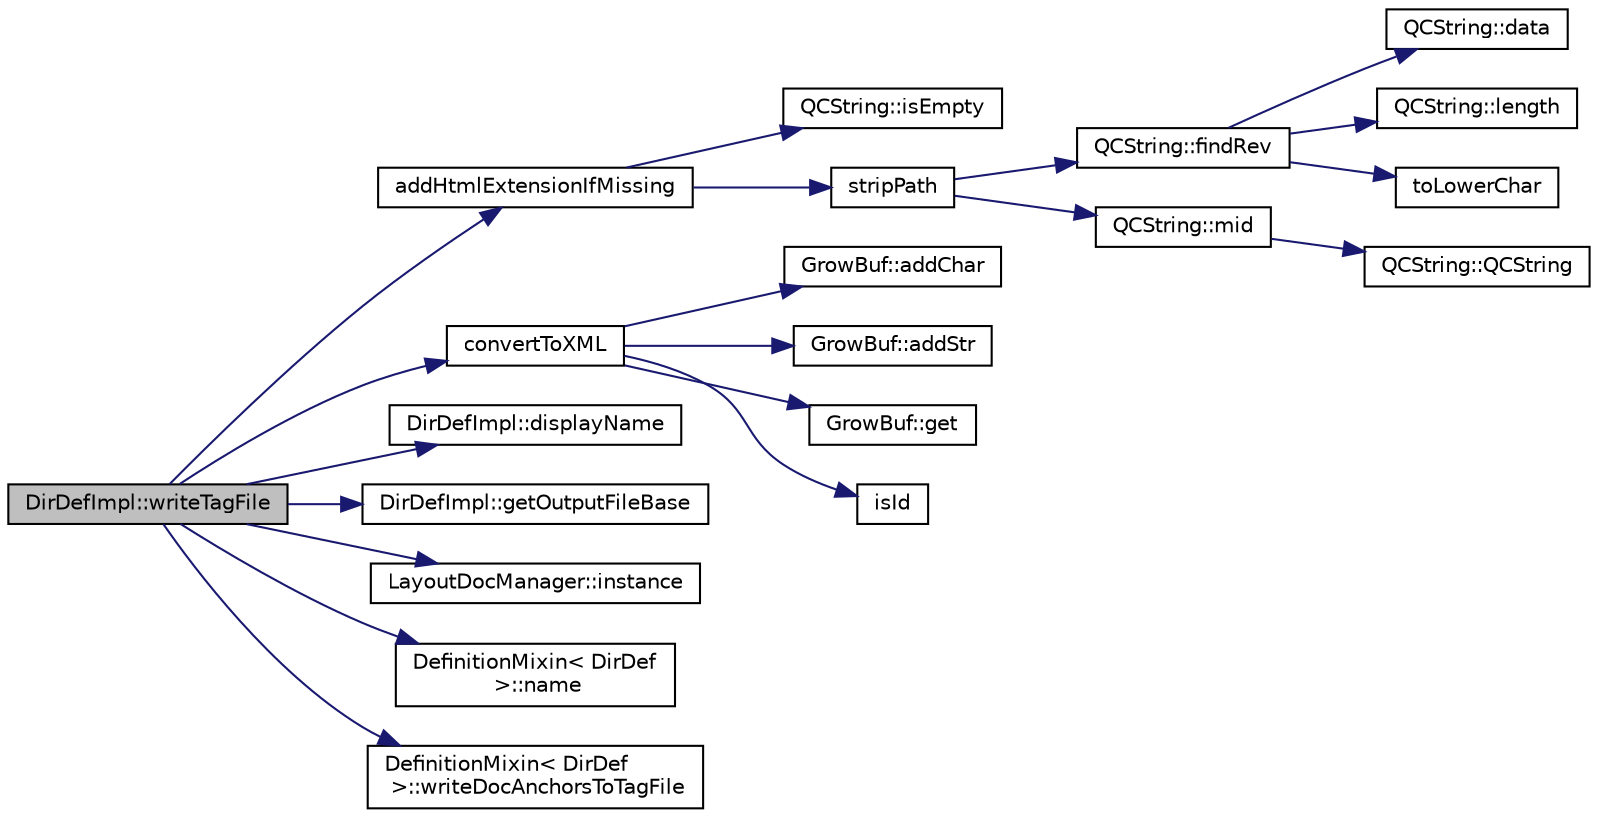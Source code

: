 digraph "DirDefImpl::writeTagFile"
{
 // LATEX_PDF_SIZE
  edge [fontname="Helvetica",fontsize="10",labelfontname="Helvetica",labelfontsize="10"];
  node [fontname="Helvetica",fontsize="10",shape=record];
  rankdir="LR";
  Node1 [label="DirDefImpl::writeTagFile",height=0.2,width=0.4,color="black", fillcolor="grey75", style="filled", fontcolor="black",tooltip=" "];
  Node1 -> Node2 [color="midnightblue",fontsize="10",style="solid",fontname="Helvetica"];
  Node2 [label="addHtmlExtensionIfMissing",height=0.2,width=0.4,color="black", fillcolor="white", style="filled",URL="$util_8cpp.html#a36c74291c5a9adc05d5cb6c0932f6b82",tooltip=" "];
  Node2 -> Node3 [color="midnightblue",fontsize="10",style="solid",fontname="Helvetica"];
  Node3 [label="QCString::isEmpty",height=0.2,width=0.4,color="black", fillcolor="white", style="filled",URL="$classQCString.html#a621c4090d69ad7d05ef8e5234376c3d8",tooltip=" "];
  Node2 -> Node4 [color="midnightblue",fontsize="10",style="solid",fontname="Helvetica"];
  Node4 [label="stripPath",height=0.2,width=0.4,color="black", fillcolor="white", style="filled",URL="$util_8cpp.html#a3d37ec79f266698bd836af54ba75e63e",tooltip=" "];
  Node4 -> Node5 [color="midnightblue",fontsize="10",style="solid",fontname="Helvetica"];
  Node5 [label="QCString::findRev",height=0.2,width=0.4,color="black", fillcolor="white", style="filled",URL="$classQCString.html#ab47a6435c16d61d04fb448f1080b4e26",tooltip=" "];
  Node5 -> Node6 [color="midnightblue",fontsize="10",style="solid",fontname="Helvetica"];
  Node6 [label="QCString::data",height=0.2,width=0.4,color="black", fillcolor="white", style="filled",URL="$classQCString.html#ac3aa3ac1a1c36d3305eba22a2eb0d098",tooltip=" "];
  Node5 -> Node7 [color="midnightblue",fontsize="10",style="solid",fontname="Helvetica"];
  Node7 [label="QCString::length",height=0.2,width=0.4,color="black", fillcolor="white", style="filled",URL="$classQCString.html#ac52596733e9110b778019946d73fb268",tooltip=" "];
  Node5 -> Node8 [color="midnightblue",fontsize="10",style="solid",fontname="Helvetica"];
  Node8 [label="toLowerChar",height=0.2,width=0.4,color="black", fillcolor="white", style="filled",URL="$qcstring_8cpp.html#a4e545641f98651d4fb8299b407721f9b",tooltip=" "];
  Node4 -> Node9 [color="midnightblue",fontsize="10",style="solid",fontname="Helvetica"];
  Node9 [label="QCString::mid",height=0.2,width=0.4,color="black", fillcolor="white", style="filled",URL="$classQCString.html#a27136caf9c0bc4daca574cda6f113551",tooltip=" "];
  Node9 -> Node10 [color="midnightblue",fontsize="10",style="solid",fontname="Helvetica"];
  Node10 [label="QCString::QCString",height=0.2,width=0.4,color="black", fillcolor="white", style="filled",URL="$classQCString.html#ad691e1087cc03e14e00d1147ae0ecab7",tooltip=" "];
  Node1 -> Node11 [color="midnightblue",fontsize="10",style="solid",fontname="Helvetica"];
  Node11 [label="convertToXML",height=0.2,width=0.4,color="black", fillcolor="white", style="filled",URL="$util_8cpp.html#a93c7f78ab05807663dd8947d0dd5423f",tooltip=" "];
  Node11 -> Node12 [color="midnightblue",fontsize="10",style="solid",fontname="Helvetica"];
  Node12 [label="GrowBuf::addChar",height=0.2,width=0.4,color="black", fillcolor="white", style="filled",URL="$classGrowBuf.html#a46b4677f555d2abc718f26e71a59efda",tooltip=" "];
  Node11 -> Node13 [color="midnightblue",fontsize="10",style="solid",fontname="Helvetica"];
  Node13 [label="GrowBuf::addStr",height=0.2,width=0.4,color="black", fillcolor="white", style="filled",URL="$classGrowBuf.html#a5e0ff6d9f7a7139725d77a9d669340f3",tooltip=" "];
  Node11 -> Node14 [color="midnightblue",fontsize="10",style="solid",fontname="Helvetica"];
  Node14 [label="GrowBuf::get",height=0.2,width=0.4,color="black", fillcolor="white", style="filled",URL="$classGrowBuf.html#a88d6408723b8c1a58187f24da81dfd5e",tooltip=" "];
  Node11 -> Node15 [color="midnightblue",fontsize="10",style="solid",fontname="Helvetica"];
  Node15 [label="isId",height=0.2,width=0.4,color="black", fillcolor="white", style="filled",URL="$util_8h.html#ae320c88a8522836f00095d566529046f",tooltip=" "];
  Node1 -> Node16 [color="midnightblue",fontsize="10",style="solid",fontname="Helvetica"];
  Node16 [label="DirDefImpl::displayName",height=0.2,width=0.4,color="black", fillcolor="white", style="filled",URL="$classDirDefImpl.html#a9ffb27f1483da2353dce484e14c522d6",tooltip=" "];
  Node1 -> Node17 [color="midnightblue",fontsize="10",style="solid",fontname="Helvetica"];
  Node17 [label="DirDefImpl::getOutputFileBase",height=0.2,width=0.4,color="black", fillcolor="white", style="filled",URL="$classDirDefImpl.html#a513a45e24c2de8d208e8f44e86238f09",tooltip=" "];
  Node1 -> Node18 [color="midnightblue",fontsize="10",style="solid",fontname="Helvetica"];
  Node18 [label="LayoutDocManager::instance",height=0.2,width=0.4,color="black", fillcolor="white", style="filled",URL="$classLayoutDocManager.html#a87bc2288833b8769bd03e47c58fbba6a",tooltip=" "];
  Node1 -> Node19 [color="midnightblue",fontsize="10",style="solid",fontname="Helvetica"];
  Node19 [label="DefinitionMixin\< DirDef\l \>::name",height=0.2,width=0.4,color="black", fillcolor="white", style="filled",URL="$classDefinitionMixin.html#a03a95195d1616701c67a11d38b2b22bf",tooltip=" "];
  Node1 -> Node20 [color="midnightblue",fontsize="10",style="solid",fontname="Helvetica"];
  Node20 [label="DefinitionMixin\< DirDef\l \>::writeDocAnchorsToTagFile",height=0.2,width=0.4,color="black", fillcolor="white", style="filled",URL="$classDefinitionMixin.html#a03ee9d5777b8854f5663681f4352d6f2",tooltip=" "];
}
